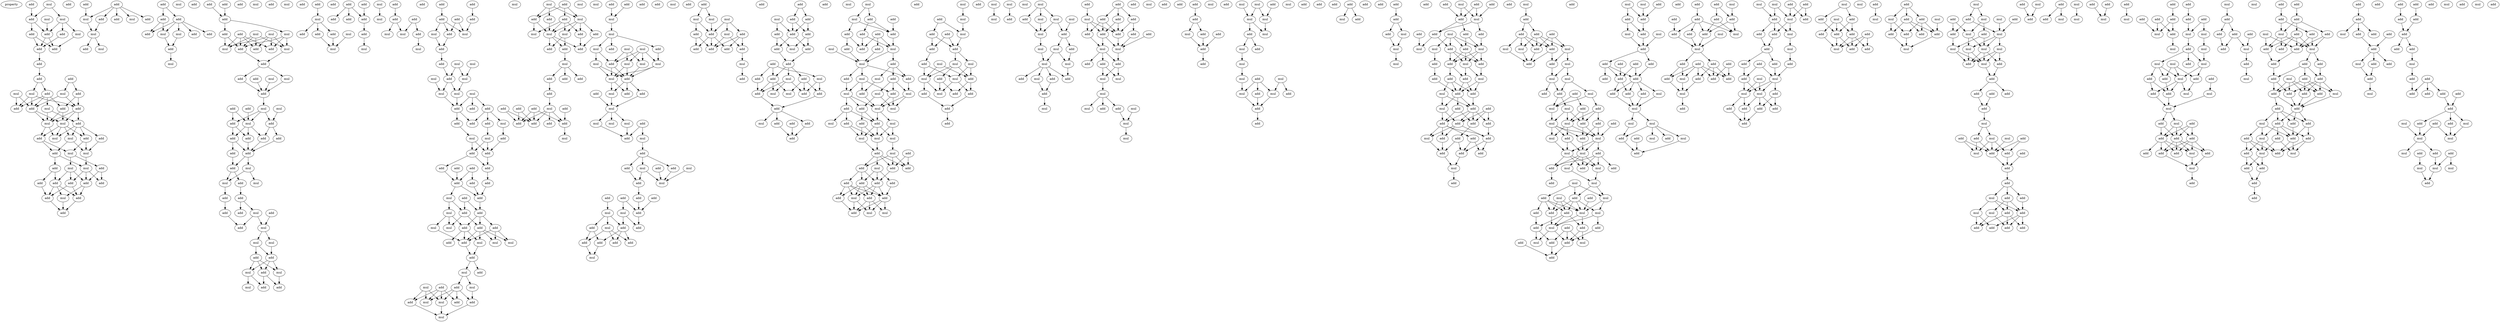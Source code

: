 digraph {
    node [fontcolor=black]
    property [mul=2,lf=1.9]
    0 [ label = add ];
    1 [ label = add ];
    2 [ label = mul ];
    3 [ label = mul ];
    4 [ label = mul ];
    5 [ label = add ];
    6 [ label = add ];
    7 [ label = add ];
    8 [ label = add ];
    9 [ label = mul ];
    10 [ label = add ];
    11 [ label = add ];
    12 [ label = add ];
    13 [ label = add ];
    14 [ label = add ];
    15 [ label = add ];
    16 [ label = mul ];
    17 [ label = mul ];
    18 [ label = add ];
    19 [ label = mul ];
    20 [ label = add ];
    21 [ label = mul ];
    22 [ label = add ];
    23 [ label = add ];
    24 [ label = add ];
    25 [ label = add ];
    26 [ label = mul ];
    27 [ label = mul ];
    28 [ label = mul ];
    29 [ label = add ];
    30 [ label = add ];
    31 [ label = add ];
    32 [ label = mul ];
    33 [ label = add ];
    34 [ label = mul ];
    35 [ label = mul ];
    36 [ label = mul ];
    37 [ label = add ];
    38 [ label = mul ];
    39 [ label = add ];
    40 [ label = add ];
    41 [ label = add ];
    42 [ label = add ];
    43 [ label = add ];
    44 [ label = add ];
    45 [ label = add ];
    46 [ label = add ];
    47 [ label = mul ];
    48 [ label = add ];
    49 [ label = add ];
    50 [ label = add ];
    51 [ label = add ];
    52 [ label = add ];
    53 [ label = mul ];
    54 [ label = add ];
    55 [ label = mul ];
    56 [ label = mul ];
    57 [ label = add ];
    58 [ label = add ];
    59 [ label = mul ];
    60 [ label = add ];
    61 [ label = add ];
    62 [ label = add ];
    63 [ label = mul ];
    64 [ label = add ];
    65 [ label = mul ];
    66 [ label = add ];
    67 [ label = add ];
    68 [ label = mul ];
    69 [ label = add ];
    70 [ label = mul ];
    71 [ label = add ];
    72 [ label = add ];
    73 [ label = add ];
    74 [ label = add ];
    75 [ label = mul ];
    76 [ label = mul ];
    77 [ label = add ];
    78 [ label = mul ];
    79 [ label = add ];
    80 [ label = mul ];
    81 [ label = add ];
    82 [ label = mul ];
    83 [ label = add ];
    84 [ label = add ];
    85 [ label = add ];
    86 [ label = add ];
    87 [ label = add ];
    88 [ label = mul ];
    89 [ label = mul ];
    90 [ label = mul ];
    91 [ label = add ];
    92 [ label = mul ];
    93 [ label = add ];
    94 [ label = add ];
    95 [ label = mul ];
    96 [ label = mul ];
    97 [ label = add ];
    98 [ label = add ];
    99 [ label = add ];
    100 [ label = add ];
    101 [ label = add ];
    102 [ label = add ];
    103 [ label = add ];
    104 [ label = add ];
    105 [ label = add ];
    106 [ label = mul ];
    107 [ label = add ];
    108 [ label = add ];
    109 [ label = mul ];
    110 [ label = mul ];
    111 [ label = add ];
    112 [ label = add ];
    113 [ label = add ];
    114 [ label = mul ];
    115 [ label = add ];
    116 [ label = add ];
    117 [ label = add ];
    118 [ label = mul ];
    119 [ label = mul ];
    120 [ label = mul ];
    121 [ label = mul ];
    122 [ label = add ];
    123 [ label = add ];
    124 [ label = mul ];
    125 [ label = add ];
    126 [ label = mul ];
    127 [ label = add ];
    128 [ label = add ];
    129 [ label = add ];
    130 [ label = mul ];
    131 [ label = add ];
    132 [ label = mul ];
    133 [ label = mul ];
    134 [ label = add ];
    135 [ label = add ];
    136 [ label = add ];
    137 [ label = add ];
    138 [ label = mul ];
    139 [ label = add ];
    140 [ label = mul ];
    141 [ label = add ];
    142 [ label = add ];
    143 [ label = add ];
    144 [ label = add ];
    145 [ label = mul ];
    146 [ label = add ];
    147 [ label = mul ];
    148 [ label = add ];
    149 [ label = add ];
    150 [ label = add ];
    151 [ label = mul ];
    152 [ label = mul ];
    153 [ label = add ];
    154 [ label = mul ];
    155 [ label = add ];
    156 [ label = add ];
    157 [ label = add ];
    158 [ label = add ];
    159 [ label = add ];
    160 [ label = add ];
    161 [ label = mul ];
    162 [ label = mul ];
    163 [ label = add ];
    164 [ label = add ];
    165 [ label = mul ];
    166 [ label = add ];
    167 [ label = mul ];
    168 [ label = mul ];
    169 [ label = add ];
    170 [ label = mul ];
    171 [ label = mul ];
    172 [ label = mul ];
    173 [ label = mul ];
    174 [ label = add ];
    175 [ label = add ];
    176 [ label = add ];
    177 [ label = add ];
    178 [ label = add ];
    179 [ label = mul ];
    180 [ label = add ];
    181 [ label = mul ];
    182 [ label = mul ];
    183 [ label = add ];
    184 [ label = add ];
    185 [ label = add ];
    186 [ label = add ];
    187 [ label = add ];
    188 [ label = add ];
    189 [ label = add ];
    190 [ label = add ];
    191 [ label = add ];
    192 [ label = add ];
    193 [ label = add ];
    194 [ label = add ];
    195 [ label = mul ];
    196 [ label = mul ];
    197 [ label = mul ];
    198 [ label = add ];
    199 [ label = add ];
    200 [ label = add ];
    201 [ label = add ];
    202 [ label = mul ];
    203 [ label = mul ];
    204 [ label = add ];
    205 [ label = mul ];
    206 [ label = mul ];
    207 [ label = mul ];
    208 [ label = add ];
    209 [ label = add ];
    210 [ label = add ];
    211 [ label = mul ];
    212 [ label = add ];
    213 [ label = add ];
    214 [ label = add ];
    215 [ label = mul ];
    216 [ label = mul ];
    217 [ label = add ];
    218 [ label = add ];
    219 [ label = mul ];
    220 [ label = mul ];
    221 [ label = add ];
    222 [ label = mul ];
    223 [ label = mul ];
    224 [ label = add ];
    225 [ label = add ];
    226 [ label = add ];
    227 [ label = add ];
    228 [ label = mul ];
    229 [ label = mul ];
    230 [ label = add ];
    231 [ label = add ];
    232 [ label = mul ];
    233 [ label = mul ];
    234 [ label = add ];
    235 [ label = add ];
    236 [ label = add ];
    237 [ label = mul ];
    238 [ label = add ];
    239 [ label = add ];
    240 [ label = mul ];
    241 [ label = add ];
    242 [ label = add ];
    243 [ label = add ];
    244 [ label = add ];
    245 [ label = mul ];
    246 [ label = add ];
    247 [ label = add ];
    248 [ label = add ];
    249 [ label = add ];
    250 [ label = add ];
    251 [ label = add ];
    252 [ label = mul ];
    253 [ label = mul ];
    254 [ label = add ];
    255 [ label = add ];
    256 [ label = add ];
    257 [ label = add ];
    258 [ label = mul ];
    259 [ label = mul ];
    260 [ label = mul ];
    261 [ label = add ];
    262 [ label = mul ];
    263 [ label = mul ];
    264 [ label = add ];
    265 [ label = mul ];
    266 [ label = mul ];
    267 [ label = mul ];
    268 [ label = mul ];
    269 [ label = add ];
    270 [ label = mul ];
    271 [ label = mul ];
    272 [ label = add ];
    273 [ label = add ];
    274 [ label = add ];
    275 [ label = add ];
    276 [ label = mul ];
    277 [ label = mul ];
    278 [ label = add ];
    279 [ label = mul ];
    280 [ label = mul ];
    281 [ label = mul ];
    282 [ label = mul ];
    283 [ label = add ];
    284 [ label = add ];
    285 [ label = add ];
    286 [ label = add ];
    287 [ label = mul ];
    288 [ label = add ];
    289 [ label = mul ];
    290 [ label = mul ];
    291 [ label = add ];
    292 [ label = add ];
    293 [ label = add ];
    294 [ label = add ];
    295 [ label = add ];
    296 [ label = mul ];
    297 [ label = mul ];
    298 [ label = add ];
    299 [ label = add ];
    300 [ label = mul ];
    301 [ label = add ];
    302 [ label = add ];
    303 [ label = add ];
    304 [ label = add ];
    305 [ label = add ];
    306 [ label = add ];
    307 [ label = mul ];
    308 [ label = add ];
    309 [ label = add ];
    310 [ label = mul ];
    311 [ label = mul ];
    312 [ label = mul ];
    313 [ label = add ];
    314 [ label = add ];
    315 [ label = mul ];
    316 [ label = add ];
    317 [ label = add ];
    318 [ label = add ];
    319 [ label = add ];
    320 [ label = add ];
    321 [ label = add ];
    322 [ label = mul ];
    323 [ label = add ];
    324 [ label = add ];
    325 [ label = add ];
    326 [ label = add ];
    327 [ label = mul ];
    328 [ label = add ];
    329 [ label = add ];
    330 [ label = add ];
    331 [ label = add ];
    332 [ label = add ];
    333 [ label = add ];
    334 [ label = mul ];
    335 [ label = add ];
    336 [ label = add ];
    337 [ label = add ];
    338 [ label = mul ];
    339 [ label = mul ];
    340 [ label = add ];
    341 [ label = add ];
    342 [ label = add ];
    343 [ label = mul ];
    344 [ label = add ];
    345 [ label = add ];
    346 [ label = mul ];
    347 [ label = add ];
    348 [ label = add ];
    349 [ label = add ];
    350 [ label = add ];
    351 [ label = mul ];
    352 [ label = mul ];
    353 [ label = add ];
    354 [ label = mul ];
    355 [ label = add ];
    356 [ label = add ];
    357 [ label = mul ];
    358 [ label = add ];
    359 [ label = add ];
    360 [ label = add ];
    361 [ label = add ];
    362 [ label = add ];
    363 [ label = mul ];
    364 [ label = add ];
    365 [ label = add ];
    366 [ label = mul ];
    367 [ label = mul ];
    368 [ label = add ];
    369 [ label = mul ];
    370 [ label = add ];
    371 [ label = add ];
    372 [ label = add ];
    373 [ label = mul ];
    374 [ label = add ];
    375 [ label = mul ];
    376 [ label = mul ];
    377 [ label = add ];
    378 [ label = mul ];
    379 [ label = add ];
    380 [ label = add ];
    381 [ label = mul ];
    382 [ label = mul ];
    383 [ label = mul ];
    384 [ label = add ];
    385 [ label = add ];
    386 [ label = mul ];
    387 [ label = add ];
    388 [ label = mul ];
    389 [ label = mul ];
    390 [ label = mul ];
    391 [ label = add ];
    392 [ label = add ];
    393 [ label = mul ];
    394 [ label = add ];
    395 [ label = add ];
    396 [ label = mul ];
    397 [ label = add ];
    398 [ label = add ];
    399 [ label = add ];
    400 [ label = add ];
    401 [ label = add ];
    402 [ label = add ];
    403 [ label = add ];
    404 [ label = mul ];
    405 [ label = add ];
    406 [ label = add ];
    407 [ label = mul ];
    408 [ label = add ];
    409 [ label = mul ];
    410 [ label = mul ];
    411 [ label = mul ];
    412 [ label = add ];
    413 [ label = add ];
    414 [ label = add ];
    415 [ label = mul ];
    416 [ label = add ];
    417 [ label = add ];
    418 [ label = mul ];
    419 [ label = mul ];
    420 [ label = mul ];
    421 [ label = add ];
    422 [ label = add ];
    423 [ label = mul ];
    424 [ label = add ];
    425 [ label = add ];
    426 [ label = mul ];
    427 [ label = add ];
    428 [ label = add ];
    429 [ label = add ];
    430 [ label = mul ];
    431 [ label = add ];
    432 [ label = add ];
    433 [ label = mul ];
    434 [ label = mul ];
    435 [ label = mul ];
    436 [ label = mul ];
    437 [ label = add ];
    438 [ label = mul ];
    439 [ label = add ];
    440 [ label = mul ];
    441 [ label = mul ];
    442 [ label = mul ];
    443 [ label = add ];
    444 [ label = mul ];
    445 [ label = mul ];
    446 [ label = mul ];
    447 [ label = add ];
    448 [ label = mul ];
    449 [ label = mul ];
    450 [ label = add ];
    451 [ label = add ];
    452 [ label = mul ];
    453 [ label = add ];
    454 [ label = add ];
    455 [ label = mul ];
    456 [ label = add ];
    457 [ label = add ];
    458 [ label = add ];
    459 [ label = add ];
    460 [ label = mul ];
    461 [ label = add ];
    462 [ label = add ];
    463 [ label = add ];
    464 [ label = add ];
    465 [ label = add ];
    466 [ label = add ];
    467 [ label = mul ];
    468 [ label = mul ];
    469 [ label = add ];
    470 [ label = add ];
    471 [ label = add ];
    472 [ label = mul ];
    473 [ label = mul ];
    474 [ label = mul ];
    475 [ label = mul ];
    476 [ label = add ];
    477 [ label = add ];
    478 [ label = mul ];
    479 [ label = add ];
    480 [ label = mul ];
    481 [ label = mul ];
    482 [ label = add ];
    483 [ label = add ];
    484 [ label = mul ];
    485 [ label = add ];
    486 [ label = add ];
    487 [ label = mul ];
    488 [ label = add ];
    489 [ label = add ];
    490 [ label = mul ];
    491 [ label = add ];
    492 [ label = add ];
    493 [ label = mul ];
    494 [ label = add ];
    495 [ label = add ];
    496 [ label = mul ];
    497 [ label = mul ];
    498 [ label = mul ];
    499 [ label = mul ];
    500 [ label = add ];
    501 [ label = mul ];
    502 [ label = add ];
    503 [ label = mul ];
    504 [ label = mul ];
    505 [ label = add ];
    506 [ label = mul ];
    507 [ label = mul ];
    508 [ label = mul ];
    509 [ label = add ];
    510 [ label = add ];
    511 [ label = mul ];
    512 [ label = add ];
    513 [ label = add ];
    514 [ label = add ];
    515 [ label = add ];
    516 [ label = add ];
    517 [ label = add ];
    518 [ label = mul ];
    519 [ label = add ];
    520 [ label = add ];
    521 [ label = add ];
    522 [ label = add ];
    523 [ label = add ];
    524 [ label = add ];
    525 [ label = add ];
    526 [ label = mul ];
    527 [ label = mul ];
    528 [ label = add ];
    529 [ label = add ];
    530 [ label = add ];
    531 [ label = mul ];
    532 [ label = mul ];
    533 [ label = mul ];
    534 [ label = add ];
    535 [ label = add ];
    536 [ label = add ];
    537 [ label = add ];
    538 [ label = mul ];
    539 [ label = add ];
    540 [ label = add ];
    541 [ label = mul ];
    542 [ label = mul ];
    543 [ label = mul ];
    544 [ label = add ];
    545 [ label = add ];
    546 [ label = add ];
    547 [ label = mul ];
    548 [ label = add ];
    549 [ label = mul ];
    550 [ label = add ];
    551 [ label = add ];
    552 [ label = add ];
    553 [ label = mul ];
    554 [ label = add ];
    555 [ label = add ];
    556 [ label = mul ];
    557 [ label = add ];
    558 [ label = add ];
    559 [ label = add ];
    560 [ label = add ];
    561 [ label = add ];
    562 [ label = add ];
    563 [ label = add ];
    564 [ label = add ];
    565 [ label = mul ];
    566 [ label = add ];
    567 [ label = add ];
    568 [ label = add ];
    569 [ label = add ];
    570 [ label = add ];
    571 [ label = add ];
    572 [ label = mul ];
    573 [ label = add ];
    574 [ label = add ];
    575 [ label = mul ];
    576 [ label = add ];
    577 [ label = add ];
    578 [ label = add ];
    579 [ label = add ];
    580 [ label = mul ];
    581 [ label = add ];
    582 [ label = add ];
    583 [ label = mul ];
    584 [ label = mul ];
    585 [ label = mul ];
    586 [ label = add ];
    587 [ label = add ];
    588 [ label = mul ];
    589 [ label = mul ];
    590 [ label = add ];
    591 [ label = add ];
    592 [ label = add ];
    593 [ label = add ];
    594 [ label = mul ];
    595 [ label = mul ];
    596 [ label = add ];
    597 [ label = add ];
    598 [ label = mul ];
    599 [ label = add ];
    600 [ label = add ];
    601 [ label = mul ];
    602 [ label = mul ];
    603 [ label = add ];
    604 [ label = add ];
    605 [ label = mul ];
    606 [ label = add ];
    607 [ label = mul ];
    608 [ label = add ];
    609 [ label = mul ];
    610 [ label = mul ];
    611 [ label = mul ];
    612 [ label = add ];
    613 [ label = mul ];
    614 [ label = add ];
    615 [ label = add ];
    616 [ label = mul ];
    617 [ label = add ];
    618 [ label = mul ];
    619 [ label = add ];
    620 [ label = add ];
    621 [ label = mul ];
    622 [ label = add ];
    623 [ label = mul ];
    624 [ label = add ];
    625 [ label = mul ];
    626 [ label = add ];
    627 [ label = add ];
    628 [ label = mul ];
    629 [ label = add ];
    630 [ label = add ];
    631 [ label = add ];
    632 [ label = mul ];
    633 [ label = add ];
    634 [ label = mul ];
    635 [ label = mul ];
    636 [ label = add ];
    637 [ label = add ];
    638 [ label = add ];
    639 [ label = add ];
    640 [ label = add ];
    641 [ label = mul ];
    642 [ label = mul ];
    643 [ label = add ];
    644 [ label = add ];
    645 [ label = add ];
    646 [ label = mul ];
    647 [ label = mul ];
    648 [ label = add ];
    649 [ label = add ];
    650 [ label = add ];
    651 [ label = add ];
    652 [ label = add ];
    653 [ label = add ];
    654 [ label = add ];
    655 [ label = add ];
    656 [ label = add ];
    657 [ label = add ];
    658 [ label = add ];
    659 [ label = add ];
    660 [ label = mul ];
    661 [ label = mul ];
    662 [ label = mul ];
    663 [ label = mul ];
    664 [ label = add ];
    665 [ label = mul ];
    666 [ label = add ];
    667 [ label = mul ];
    668 [ label = add ];
    669 [ label = add ];
    670 [ label = mul ];
    671 [ label = add ];
    672 [ label = add ];
    673 [ label = add ];
    674 [ label = add ];
    675 [ label = add ];
    676 [ label = add ];
    677 [ label = add ];
    678 [ label = mul ];
    679 [ label = mul ];
    680 [ label = add ];
    681 [ label = add ];
    682 [ label = mul ];
    683 [ label = add ];
    684 [ label = add ];
    685 [ label = add ];
    686 [ label = add ];
    687 [ label = mul ];
    688 [ label = add ];
    689 [ label = add ];
    690 [ label = add ];
    691 [ label = add ];
    692 [ label = mul ];
    693 [ label = mul ];
    694 [ label = add ];
    695 [ label = add ];
    696 [ label = mul ];
    697 [ label = add ];
    698 [ label = add ];
    699 [ label = mul ];
    700 [ label = add ];
    701 [ label = add ];
    702 [ label = add ];
    703 [ label = mul ];
    704 [ label = add ];
    705 [ label = mul ];
    706 [ label = add ];
    707 [ label = add ];
    708 [ label = add ];
    709 [ label = add ];
    710 [ label = add ];
    711 [ label = mul ];
    712 [ label = mul ];
    713 [ label = mul ];
    714 [ label = mul ];
    715 [ label = add ];
    716 [ label = add ];
    717 [ label = add ];
    718 [ label = add ];
    719 [ label = add ];
    720 [ label = mul ];
    721 [ label = add ];
    722 [ label = add ];
    723 [ label = add ];
    724 [ label = mul ];
    725 [ label = add ];
    726 [ label = add ];
    727 [ label = add ];
    728 [ label = add ];
    729 [ label = add ];
    730 [ label = add ];
    731 [ label = mul ];
    732 [ label = mul ];
    733 [ label = add ];
    734 [ label = add ];
    735 [ label = mul ];
    736 [ label = mul ];
    737 [ label = add ];
    738 [ label = mul ];
    739 [ label = add ];
    740 [ label = add ];
    741 [ label = add ];
    742 [ label = add ];
    743 [ label = add ];
    744 [ label = mul ];
    745 [ label = mul ];
    746 [ label = add ];
    747 [ label = mul ];
    748 [ label = add ];
    749 [ label = add ];
    750 [ label = mul ];
    751 [ label = mul ];
    752 [ label = add ];
    753 [ label = add ];
    754 [ label = mul ];
    755 [ label = mul ];
    756 [ label = mul ];
    757 [ label = mul ];
    758 [ label = mul ];
    759 [ label = mul ];
    760 [ label = add ];
    761 [ label = add ];
    762 [ label = add ];
    763 [ label = add ];
    764 [ label = add ];
    765 [ label = add ];
    766 [ label = add ];
    767 [ label = mul ];
    768 [ label = add ];
    769 [ label = add ];
    770 [ label = mul ];
    771 [ label = add ];
    772 [ label = mul ];
    773 [ label = add ];
    774 [ label = add ];
    775 [ label = mul ];
    776 [ label = mul ];
    777 [ label = add ];
    778 [ label = add ];
    779 [ label = add ];
    780 [ label = add ];
    781 [ label = add ];
    782 [ label = mul ];
    783 [ label = add ];
    784 [ label = add ];
    785 [ label = mul ];
    786 [ label = add ];
    787 [ label = mul ];
    788 [ label = add ];
    789 [ label = add ];
    790 [ label = add ];
    791 [ label = add ];
    792 [ label = add ];
    793 [ label = add ];
    794 [ label = mul ];
    795 [ label = add ];
    796 [ label = add ];
    797 [ label = mul ];
    798 [ label = add ];
    799 [ label = mul ];
    800 [ label = mul ];
    801 [ label = add ];
    802 [ label = mul ];
    803 [ label = add ];
    804 [ label = add ];
    805 [ label = add ];
    806 [ label = add ];
    807 [ label = mul ];
    808 [ label = add ];
    809 [ label = mul ];
    810 [ label = add ];
    811 [ label = add ];
    812 [ label = add ];
    813 [ label = mul ];
    814 [ label = mul ];
    815 [ label = add ];
    816 [ label = mul ];
    817 [ label = mul ];
    818 [ label = mul ];
    819 [ label = mul ];
    820 [ label = add ];
    821 [ label = add ];
    822 [ label = add ];
    823 [ label = add ];
    824 [ label = add ];
    825 [ label = mul ];
    826 [ label = mul ];
    827 [ label = mul ];
    828 [ label = add ];
    829 [ label = add ];
    830 [ label = mul ];
    831 [ label = mul ];
    832 [ label = add ];
    833 [ label = add ];
    834 [ label = add ];
    835 [ label = add ];
    836 [ label = add ];
    837 [ label = add ];
    838 [ label = add ];
    839 [ label = mul ];
    840 [ label = add ];
    841 [ label = add ];
    842 [ label = mul ];
    843 [ label = add ];
    844 [ label = mul ];
    845 [ label = add ];
    846 [ label = add ];
    847 [ label = add ];
    848 [ label = add ];
    849 [ label = mul ];
    850 [ label = add ];
    851 [ label = add ];
    852 [ label = mul ];
    853 [ label = mul ];
    854 [ label = add ];
    855 [ label = add ];
    856 [ label = add ];
    857 [ label = add ];
    858 [ label = add ];
    859 [ label = add ];
    860 [ label = mul ];
    861 [ label = add ];
    862 [ label = mul ];
    863 [ label = add ];
    864 [ label = mul ];
    865 [ label = add ];
    866 [ label = add ];
    867 [ label = add ];
    868 [ label = add ];
    869 [ label = add ];
    870 [ label = mul ];
    871 [ label = add ];
    872 [ label = add ];
    873 [ label = add ];
    874 [ label = add ];
    875 [ label = mul ];
    876 [ label = add ];
    877 [ label = add ];
    878 [ label = add ];
    879 [ label = add ];
    880 [ label = add ];
    881 [ label = mul ];
    882 [ label = add ];
    883 [ label = add ];
    884 [ label = add ];
    885 [ label = add ];
    886 [ label = mul ];
    887 [ label = add ];
    888 [ label = add ];
    889 [ label = add ];
    890 [ label = add ];
    891 [ label = add ];
    892 [ label = mul ];
    893 [ label = mul ];
    894 [ label = add ];
    895 [ label = add ];
    896 [ label = add ];
    897 [ label = add ];
    898 [ label = add ];
    899 [ label = add ];
    900 [ label = add ];
    901 [ label = mul ];
    902 [ label = add ];
    903 [ label = add ];
    904 [ label = add ];
    905 [ label = add ];
    906 [ label = mul ];
    907 [ label = add ];
    908 [ label = add ];
    909 [ label = add ];
    910 [ label = add ];
    911 [ label = mul ];
    912 [ label = add ];
    913 [ label = add ];
    914 [ label = add ];
    915 [ label = add ];
    916 [ label = add ];
    917 [ label = mul ];
    918 [ label = add ];
    919 [ label = add ];
    920 [ label = add ];
    921 [ label = mul ];
    922 [ label = add ];
    923 [ label = add ];
    924 [ label = add ];
    925 [ label = add ];
    926 [ label = add ];
    927 [ label = mul ];
    928 [ label = add ];
    929 [ label = add ];
    930 [ label = add ];
    931 [ label = add ];
    932 [ label = mul ];
    933 [ label = mul ];
    934 [ label = add ];
    935 [ label = mul ];
    936 [ label = mul ];
    937 [ label = add ];
    938 [ label = add ];
    939 [ label = mul ];
    940 [ label = add ];
    941 [ label = mul ];
    942 [ label = mul ];
    943 [ label = mul ];
    944 [ label = add ];
    945 [ label = add ];
    0 -> 5 [ name = 0 ];
    2 -> 3 [ name = 1 ];
    2 -> 5 [ name = 2 ];
    3 -> 6 [ name = 3 ];
    3 -> 8 [ name = 4 ];
    3 -> 9 [ name = 5 ];
    4 -> 6 [ name = 6 ];
    5 -> 6 [ name = 7 ];
    5 -> 7 [ name = 8 ];
    6 -> 10 [ name = 9 ];
    6 -> 11 [ name = 10 ];
    7 -> 10 [ name = 11 ];
    7 -> 11 [ name = 12 ];
    8 -> 10 [ name = 13 ];
    9 -> 11 [ name = 14 ];
    10 -> 12 [ name = 15 ];
    12 -> 14 [ name = 16 ];
    13 -> 15 [ name = 17 ];
    13 -> 17 [ name = 18 ];
    14 -> 18 [ name = 19 ];
    14 -> 19 [ name = 20 ];
    15 -> 20 [ name = 21 ];
    15 -> 24 [ name = 22 ];
    16 -> 22 [ name = 23 ];
    16 -> 23 [ name = 24 ];
    17 -> 23 [ name = 25 ];
    17 -> 24 [ name = 26 ];
    18 -> 20 [ name = 27 ];
    18 -> 21 [ name = 28 ];
    18 -> 22 [ name = 29 ];
    18 -> 23 [ name = 30 ];
    19 -> 22 [ name = 31 ];
    19 -> 23 [ name = 32 ];
    19 -> 24 [ name = 33 ];
    20 -> 26 [ name = 34 ];
    20 -> 27 [ name = 35 ];
    21 -> 25 [ name = 36 ];
    21 -> 27 [ name = 37 ];
    23 -> 26 [ name = 38 ];
    23 -> 27 [ name = 39 ];
    24 -> 25 [ name = 40 ];
    24 -> 26 [ name = 41 ];
    24 -> 27 [ name = 42 ];
    25 -> 28 [ name = 43 ];
    25 -> 30 [ name = 44 ];
    25 -> 31 [ name = 45 ];
    25 -> 32 [ name = 46 ];
    26 -> 28 [ name = 47 ];
    26 -> 29 [ name = 48 ];
    26 -> 31 [ name = 49 ];
    26 -> 32 [ name = 50 ];
    27 -> 28 [ name = 51 ];
    27 -> 29 [ name = 52 ];
    29 -> 33 [ name = 53 ];
    29 -> 34 [ name = 54 ];
    30 -> 35 [ name = 55 ];
    31 -> 34 [ name = 56 ];
    31 -> 35 [ name = 57 ];
    32 -> 33 [ name = 58 ];
    32 -> 35 [ name = 59 ];
    33 -> 36 [ name = 60 ];
    33 -> 39 [ name = 61 ];
    34 -> 37 [ name = 62 ];
    34 -> 38 [ name = 63 ];
    35 -> 36 [ name = 64 ];
    36 -> 42 [ name = 65 ];
    36 -> 43 [ name = 66 ];
    36 -> 44 [ name = 67 ];
    37 -> 43 [ name = 68 ];
    37 -> 44 [ name = 69 ];
    38 -> 40 [ name = 70 ];
    38 -> 42 [ name = 71 ];
    38 -> 44 [ name = 72 ];
    39 -> 40 [ name = 73 ];
    39 -> 41 [ name = 74 ];
    40 -> 45 [ name = 75 ];
    40 -> 46 [ name = 76 ];
    40 -> 47 [ name = 77 ];
    41 -> 45 [ name = 78 ];
    42 -> 45 [ name = 79 ];
    42 -> 46 [ name = 80 ];
    44 -> 46 [ name = 81 ];
    44 -> 47 [ name = 82 ];
    45 -> 48 [ name = 83 ];
    46 -> 48 [ name = 84 ];
    47 -> 48 [ name = 85 ];
    49 -> 55 [ name = 86 ];
    50 -> 51 [ name = 87 ];
    50 -> 52 [ name = 88 ];
    50 -> 53 [ name = 89 ];
    50 -> 54 [ name = 90 ];
    50 -> 55 [ name = 91 ];
    51 -> 56 [ name = 92 ];
    55 -> 56 [ name = 93 ];
    56 -> 57 [ name = 94 ];
    56 -> 59 [ name = 95 ];
    58 -> 60 [ name = 96 ];
    58 -> 61 [ name = 97 ];
    60 -> 62 [ name = 98 ];
    60 -> 63 [ name = 99 ];
    60 -> 64 [ name = 100 ];
    60 -> 65 [ name = 101 ];
    60 -> 66 [ name = 102 ];
    61 -> 62 [ name = 103 ];
    61 -> 63 [ name = 104 ];
    63 -> 67 [ name = 105 ];
    65 -> 67 [ name = 106 ];
    67 -> 70 [ name = 107 ];
    71 -> 74 [ name = 108 ];
    73 -> 74 [ name = 109 ];
    74 -> 75 [ name = 110 ];
    74 -> 79 [ name = 111 ];
    75 -> 80 [ name = 112 ];
    75 -> 81 [ name = 113 ];
    75 -> 84 [ name = 114 ];
    76 -> 80 [ name = 115 ];
    76 -> 82 [ name = 116 ];
    76 -> 83 [ name = 117 ];
    76 -> 84 [ name = 118 ];
    77 -> 81 [ name = 119 ];
    77 -> 82 [ name = 120 ];
    77 -> 83 [ name = 121 ];
    77 -> 84 [ name = 122 ];
    78 -> 80 [ name = 123 ];
    78 -> 81 [ name = 124 ];
    78 -> 82 [ name = 125 ];
    78 -> 83 [ name = 126 ];
    79 -> 82 [ name = 127 ];
    79 -> 84 [ name = 128 ];
    80 -> 85 [ name = 129 ];
    84 -> 85 [ name = 130 ];
    85 -> 86 [ name = 131 ];
    85 -> 90 [ name = 132 ];
    86 -> 91 [ name = 133 ];
    87 -> 91 [ name = 134 ];
    89 -> 91 [ name = 135 ];
    90 -> 91 [ name = 136 ];
    91 -> 95 [ name = 137 ];
    92 -> 97 [ name = 138 ];
    93 -> 96 [ name = 139 ];
    94 -> 96 [ name = 140 ];
    94 -> 98 [ name = 141 ];
    95 -> 96 [ name = 142 ];
    95 -> 97 [ name = 143 ];
    95 -> 98 [ name = 144 ];
    96 -> 99 [ name = 145 ];
    96 -> 101 [ name = 146 ];
    96 -> 102 [ name = 147 ];
    97 -> 100 [ name = 148 ];
    97 -> 101 [ name = 149 ];
    98 -> 99 [ name = 150 ];
    98 -> 102 [ name = 151 ];
    99 -> 103 [ name = 152 ];
    99 -> 104 [ name = 153 ];
    100 -> 104 [ name = 154 ];
    101 -> 104 [ name = 155 ];
    102 -> 104 [ name = 156 ];
    103 -> 105 [ name = 157 ];
    104 -> 105 [ name = 158 ];
    104 -> 106 [ name = 159 ];
    105 -> 107 [ name = 160 ];
    105 -> 109 [ name = 161 ];
    106 -> 109 [ name = 162 ];
    106 -> 110 [ name = 163 ];
    107 -> 111 [ name = 164 ];
    109 -> 112 [ name = 165 ];
    111 -> 114 [ name = 166 ];
    111 -> 116 [ name = 167 ];
    112 -> 113 [ name = 168 ];
    113 -> 117 [ name = 169 ];
    114 -> 117 [ name = 170 ];
    114 -> 119 [ name = 171 ];
    115 -> 119 [ name = 172 ];
    119 -> 120 [ name = 173 ];
    119 -> 121 [ name = 174 ];
    120 -> 122 [ name = 175 ];
    120 -> 123 [ name = 176 ];
    121 -> 123 [ name = 177 ];
    122 -> 124 [ name = 178 ];
    122 -> 125 [ name = 179 ];
    122 -> 126 [ name = 180 ];
    123 -> 124 [ name = 181 ];
    123 -> 125 [ name = 182 ];
    123 -> 126 [ name = 183 ];
    124 -> 128 [ name = 184 ];
    124 -> 130 [ name = 185 ];
    125 -> 128 [ name = 186 ];
    125 -> 129 [ name = 187 ];
    126 -> 129 [ name = 188 ];
    131 -> 132 [ name = 189 ];
    132 -> 134 [ name = 190 ];
    132 -> 135 [ name = 191 ];
    132 -> 137 [ name = 192 ];
    133 -> 138 [ name = 193 ];
    135 -> 138 [ name = 194 ];
    137 -> 138 [ name = 195 ];
    139 -> 142 [ name = 196 ];
    139 -> 143 [ name = 197 ];
    139 -> 144 [ name = 198 ];
    140 -> 145 [ name = 199 ];
    141 -> 144 [ name = 200 ];
    144 -> 146 [ name = 201 ];
    146 -> 147 [ name = 202 ];
    148 -> 149 [ name = 203 ];
    149 -> 151 [ name = 204 ];
    149 -> 152 [ name = 205 ];
    150 -> 152 [ name = 206 ];
    150 -> 153 [ name = 207 ];
    153 -> 154 [ name = 208 ];
    156 -> 160 [ name = 209 ];
    157 -> 158 [ name = 210 ];
    158 -> 161 [ name = 211 ];
    158 -> 162 [ name = 212 ];
    158 -> 163 [ name = 213 ];
    159 -> 162 [ name = 214 ];
    159 -> 163 [ name = 215 ];
    160 -> 162 [ name = 216 ];
    161 -> 164 [ name = 217 ];
    163 -> 164 [ name = 218 ];
    164 -> 166 [ name = 219 ];
    165 -> 168 [ name = 220 ];
    165 -> 169 [ name = 221 ];
    166 -> 169 [ name = 222 ];
    167 -> 168 [ name = 223 ];
    168 -> 173 [ name = 224 ];
    169 -> 172 [ name = 225 ];
    169 -> 173 [ name = 226 ];
    170 -> 172 [ name = 227 ];
    171 -> 174 [ name = 228 ];
    171 -> 175 [ name = 229 ];
    171 -> 176 [ name = 230 ];
    172 -> 174 [ name = 231 ];
    173 -> 174 [ name = 232 ];
    174 -> 177 [ name = 233 ];
    174 -> 180 [ name = 234 ];
    175 -> 177 [ name = 235 ];
    175 -> 178 [ name = 236 ];
    175 -> 179 [ name = 237 ];
    178 -> 182 [ name = 238 ];
    179 -> 183 [ name = 239 ];
    180 -> 181 [ name = 240 ];
    181 -> 184 [ name = 241 ];
    181 -> 185 [ name = 242 ];
    182 -> 184 [ name = 243 ];
    182 -> 185 [ name = 244 ];
    183 -> 185 [ name = 245 ];
    184 -> 186 [ name = 246 ];
    184 -> 187 [ name = 247 ];
    185 -> 187 [ name = 248 ];
    186 -> 191 [ name = 249 ];
    187 -> 190 [ name = 250 ];
    188 -> 191 [ name = 251 ];
    189 -> 191 [ name = 252 ];
    189 -> 192 [ name = 253 ];
    190 -> 194 [ name = 254 ];
    191 -> 194 [ name = 255 ];
    191 -> 196 [ name = 256 ];
    192 -> 194 [ name = 257 ];
    193 -> 198 [ name = 258 ];
    193 -> 199 [ name = 259 ];
    194 -> 198 [ name = 260 ];
    196 -> 197 [ name = 261 ];
    196 -> 199 [ name = 262 ];
    197 -> 200 [ name = 263 ];
    197 -> 202 [ name = 264 ];
    197 -> 203 [ name = 265 ];
    198 -> 200 [ name = 266 ];
    198 -> 201 [ name = 267 ];
    198 -> 204 [ name = 268 ];
    199 -> 203 [ name = 269 ];
    199 -> 204 [ name = 270 ];
    200 -> 206 [ name = 271 ];
    200 -> 208 [ name = 272 ];
    200 -> 209 [ name = 273 ];
    201 -> 205 [ name = 274 ];
    201 -> 207 [ name = 275 ];
    201 -> 209 [ name = 276 ];
    202 -> 209 [ name = 277 ];
    204 -> 205 [ name = 278 ];
    204 -> 206 [ name = 279 ];
    204 -> 207 [ name = 280 ];
    204 -> 209 [ name = 281 ];
    206 -> 210 [ name = 282 ];
    209 -> 210 [ name = 283 ];
    210 -> 211 [ name = 284 ];
    210 -> 212 [ name = 285 ];
    211 -> 214 [ name = 286 ];
    211 -> 215 [ name = 287 ];
    213 -> 217 [ name = 288 ];
    213 -> 218 [ name = 289 ];
    213 -> 219 [ name = 290 ];
    213 -> 220 [ name = 291 ];
    214 -> 217 [ name = 292 ];
    214 -> 219 [ name = 293 ];
    214 -> 220 [ name = 294 ];
    214 -> 221 [ name = 295 ];
    215 -> 221 [ name = 296 ];
    216 -> 218 [ name = 297 ];
    216 -> 219 [ name = 298 ];
    216 -> 220 [ name = 299 ];
    218 -> 222 [ name = 300 ];
    220 -> 222 [ name = 301 ];
    221 -> 222 [ name = 302 ];
    223 -> 225 [ name = 303 ];
    223 -> 227 [ name = 304 ];
    223 -> 228 [ name = 305 ];
    224 -> 226 [ name = 306 ];
    224 -> 227 [ name = 307 ];
    224 -> 228 [ name = 308 ];
    225 -> 229 [ name = 309 ];
    226 -> 229 [ name = 310 ];
    226 -> 230 [ name = 311 ];
    226 -> 232 [ name = 312 ];
    226 -> 233 [ name = 313 ];
    227 -> 229 [ name = 314 ];
    227 -> 232 [ name = 315 ];
    228 -> 229 [ name = 316 ];
    228 -> 230 [ name = 317 ];
    228 -> 231 [ name = 318 ];
    228 -> 233 [ name = 319 ];
    229 -> 234 [ name = 320 ];
    229 -> 235 [ name = 321 ];
    229 -> 236 [ name = 322 ];
    230 -> 236 [ name = 323 ];
    231 -> 236 [ name = 324 ];
    233 -> 234 [ name = 325 ];
    233 -> 235 [ name = 326 ];
    235 -> 237 [ name = 327 ];
    237 -> 238 [ name = 328 ];
    237 -> 239 [ name = 329 ];
    237 -> 241 [ name = 330 ];
    238 -> 242 [ name = 331 ];
    242 -> 245 [ name = 332 ];
    243 -> 250 [ name = 333 ];
    244 -> 248 [ name = 334 ];
    244 -> 251 [ name = 335 ];
    245 -> 248 [ name = 336 ];
    245 -> 249 [ name = 337 ];
    245 -> 250 [ name = 338 ];
    245 -> 251 [ name = 339 ];
    246 -> 248 [ name = 340 ];
    246 -> 251 [ name = 341 ];
    247 -> 248 [ name = 342 ];
    247 -> 250 [ name = 343 ];
    247 -> 251 [ name = 344 ];
    250 -> 252 [ name = 345 ];
    254 -> 258 [ name = 346 ];
    255 -> 258 [ name = 347 ];
    258 -> 259 [ name = 348 ];
    259 -> 261 [ name = 349 ];
    259 -> 262 [ name = 350 ];
    259 -> 264 [ name = 351 ];
    261 -> 267 [ name = 352 ];
    262 -> 269 [ name = 353 ];
    262 -> 270 [ name = 354 ];
    263 -> 266 [ name = 355 ];
    263 -> 268 [ name = 356 ];
    263 -> 269 [ name = 357 ];
    265 -> 266 [ name = 358 ];
    265 -> 267 [ name = 359 ];
    265 -> 268 [ name = 360 ];
    265 -> 269 [ name = 361 ];
    266 -> 272 [ name = 362 ];
    267 -> 271 [ name = 363 ];
    267 -> 272 [ name = 364 ];
    268 -> 271 [ name = 365 ];
    268 -> 272 [ name = 366 ];
    269 -> 271 [ name = 367 ];
    269 -> 272 [ name = 368 ];
    270 -> 271 [ name = 369 ];
    270 -> 272 [ name = 370 ];
    271 -> 273 [ name = 371 ];
    271 -> 276 [ name = 372 ];
    272 -> 273 [ name = 373 ];
    272 -> 275 [ name = 374 ];
    272 -> 276 [ name = 375 ];
    274 -> 277 [ name = 376 ];
    275 -> 277 [ name = 377 ];
    276 -> 277 [ name = 378 ];
    277 -> 279 [ name = 379 ];
    277 -> 280 [ name = 380 ];
    277 -> 281 [ name = 381 ];
    278 -> 282 [ name = 382 ];
    278 -> 283 [ name = 383 ];
    280 -> 283 [ name = 384 ];
    281 -> 283 [ name = 385 ];
    282 -> 284 [ name = 386 ];
    284 -> 285 [ name = 387 ];
    284 -> 287 [ name = 388 ];
    284 -> 288 [ name = 389 ];
    285 -> 291 [ name = 390 ];
    286 -> 290 [ name = 391 ];
    287 -> 290 [ name = 392 ];
    287 -> 291 [ name = 393 ];
    288 -> 290 [ name = 394 ];
    289 -> 290 [ name = 395 ];
    291 -> 295 [ name = 396 ];
    292 -> 298 [ name = 397 ];
    293 -> 297 [ name = 398 ];
    293 -> 298 [ name = 399 ];
    294 -> 296 [ name = 400 ];
    295 -> 298 [ name = 401 ];
    296 -> 299 [ name = 402 ];
    296 -> 300 [ name = 403 ];
    296 -> 301 [ name = 404 ];
    297 -> 301 [ name = 405 ];
    297 -> 302 [ name = 406 ];
    298 -> 302 [ name = 407 ];
    299 -> 303 [ name = 408 ];
    299 -> 304 [ name = 409 ];
    300 -> 304 [ name = 410 ];
    300 -> 305 [ name = 411 ];
    300 -> 306 [ name = 412 ];
    301 -> 303 [ name = 413 ];
    301 -> 305 [ name = 414 ];
    301 -> 306 [ name = 415 ];
    303 -> 307 [ name = 416 ];
    304 -> 307 [ name = 417 ];
    309 -> 310 [ name = 418 ];
    309 -> 312 [ name = 419 ];
    310 -> 314 [ name = 420 ];
    311 -> 314 [ name = 421 ];
    311 -> 315 [ name = 422 ];
    311 -> 316 [ name = 423 ];
    312 -> 313 [ name = 424 ];
    312 -> 314 [ name = 425 ];
    313 -> 317 [ name = 426 ];
    313 -> 320 [ name = 427 ];
    314 -> 317 [ name = 428 ];
    314 -> 318 [ name = 429 ];
    314 -> 320 [ name = 430 ];
    315 -> 320 [ name = 431 ];
    315 -> 321 [ name = 432 ];
    316 -> 318 [ name = 433 ];
    316 -> 320 [ name = 434 ];
    316 -> 321 [ name = 435 ];
    321 -> 322 [ name = 436 ];
    322 -> 323 [ name = 437 ];
    324 -> 325 [ name = 438 ];
    324 -> 326 [ name = 439 ];
    325 -> 330 [ name = 440 ];
    325 -> 331 [ name = 441 ];
    326 -> 330 [ name = 442 ];
    326 -> 331 [ name = 443 ];
    327 -> 329 [ name = 444 ];
    327 -> 330 [ name = 445 ];
    329 -> 332 [ name = 446 ];
    329 -> 334 [ name = 447 ];
    330 -> 332 [ name = 448 ];
    330 -> 333 [ name = 449 ];
    331 -> 333 [ name = 450 ];
    331 -> 334 [ name = 451 ];
    332 -> 335 [ name = 452 ];
    333 -> 335 [ name = 453 ];
    335 -> 337 [ name = 454 ];
    335 -> 339 [ name = 455 ];
    335 -> 340 [ name = 456 ];
    336 -> 337 [ name = 457 ];
    336 -> 338 [ name = 458 ];
    336 -> 341 [ name = 459 ];
    337 -> 342 [ name = 460 ];
    337 -> 343 [ name = 461 ];
    337 -> 346 [ name = 462 ];
    338 -> 344 [ name = 463 ];
    338 -> 345 [ name = 464 ];
    339 -> 342 [ name = 465 ];
    339 -> 344 [ name = 466 ];
    339 -> 346 [ name = 467 ];
    340 -> 343 [ name = 468 ];
    340 -> 344 [ name = 469 ];
    340 -> 345 [ name = 470 ];
    341 -> 342 [ name = 471 ];
    342 -> 347 [ name = 472 ];
    345 -> 347 [ name = 473 ];
    347 -> 349 [ name = 474 ];
    347 -> 350 [ name = 475 ];
    347 -> 351 [ name = 476 ];
    348 -> 353 [ name = 477 ];
    349 -> 353 [ name = 478 ];
    350 -> 353 [ name = 479 ];
    354 -> 355 [ name = 480 ];
    354 -> 357 [ name = 481 ];
    355 -> 358 [ name = 482 ];
    355 -> 361 [ name = 483 ];
    356 -> 361 [ name = 484 ];
    357 -> 360 [ name = 485 ];
    357 -> 361 [ name = 486 ];
    358 -> 365 [ name = 487 ];
    358 -> 366 [ name = 488 ];
    359 -> 362 [ name = 489 ];
    359 -> 365 [ name = 490 ];
    359 -> 366 [ name = 491 ];
    360 -> 364 [ name = 492 ];
    360 -> 365 [ name = 493 ];
    361 -> 366 [ name = 494 ];
    362 -> 367 [ name = 495 ];
    363 -> 367 [ name = 496 ];
    364 -> 367 [ name = 497 ];
    366 -> 367 [ name = 498 ];
    366 -> 368 [ name = 499 ];
    367 -> 369 [ name = 500 ];
    367 -> 371 [ name = 501 ];
    367 -> 372 [ name = 502 ];
    368 -> 370 [ name = 503 ];
    368 -> 372 [ name = 504 ];
    368 -> 373 [ name = 505 ];
    369 -> 374 [ name = 506 ];
    369 -> 375 [ name = 507 ];
    369 -> 377 [ name = 508 ];
    370 -> 374 [ name = 509 ];
    370 -> 376 [ name = 510 ];
    370 -> 378 [ name = 511 ];
    371 -> 375 [ name = 512 ];
    372 -> 378 [ name = 513 ];
    373 -> 377 [ name = 514 ];
    374 -> 381 [ name = 515 ];
    374 -> 382 [ name = 516 ];
    375 -> 379 [ name = 517 ];
    375 -> 380 [ name = 518 ];
    375 -> 382 [ name = 519 ];
    376 -> 379 [ name = 520 ];
    376 -> 381 [ name = 521 ];
    377 -> 382 [ name = 522 ];
    378 -> 381 [ name = 523 ];
    378 -> 382 [ name = 524 ];
    379 -> 384 [ name = 525 ];
    379 -> 387 [ name = 526 ];
    380 -> 383 [ name = 527 ];
    380 -> 385 [ name = 528 ];
    380 -> 387 [ name = 529 ];
    382 -> 386 [ name = 530 ];
    382 -> 387 [ name = 531 ];
    384 -> 388 [ name = 532 ];
    384 -> 389 [ name = 533 ];
    385 -> 388 [ name = 534 ];
    385 -> 389 [ name = 535 ];
    386 -> 388 [ name = 536 ];
    386 -> 390 [ name = 537 ];
    387 -> 388 [ name = 538 ];
    387 -> 389 [ name = 539 ];
    387 -> 390 [ name = 540 ];
    388 -> 392 [ name = 541 ];
    389 -> 392 [ name = 542 ];
    390 -> 393 [ name = 543 ];
    391 -> 395 [ name = 544 ];
    391 -> 397 [ name = 545 ];
    392 -> 394 [ name = 546 ];
    392 -> 395 [ name = 547 ];
    392 -> 396 [ name = 548 ];
    392 -> 397 [ name = 549 ];
    393 -> 394 [ name = 550 ];
    393 -> 395 [ name = 551 ];
    393 -> 397 [ name = 552 ];
    394 -> 398 [ name = 553 ];
    394 -> 400 [ name = 554 ];
    394 -> 401 [ name = 555 ];
    395 -> 401 [ name = 556 ];
    396 -> 398 [ name = 557 ];
    396 -> 399 [ name = 558 ];
    396 -> 401 [ name = 559 ];
    398 -> 402 [ name = 560 ];
    398 -> 403 [ name = 561 ];
    398 -> 404 [ name = 562 ];
    398 -> 405 [ name = 563 ];
    399 -> 403 [ name = 564 ];
    400 -> 402 [ name = 565 ];
    400 -> 403 [ name = 566 ];
    400 -> 404 [ name = 567 ];
    400 -> 405 [ name = 568 ];
    401 -> 402 [ name = 569 ];
    401 -> 403 [ name = 570 ];
    401 -> 404 [ name = 571 ];
    402 -> 406 [ name = 572 ];
    402 -> 407 [ name = 573 ];
    402 -> 409 [ name = 574 ];
    403 -> 406 [ name = 575 ];
    403 -> 407 [ name = 576 ];
    403 -> 409 [ name = 577 ];
    404 -> 406 [ name = 578 ];
    404 -> 407 [ name = 579 ];
    405 -> 406 [ name = 580 ];
    410 -> 411 [ name = 581 ];
    411 -> 415 [ name = 582 ];
    412 -> 414 [ name = 583 ];
    412 -> 415 [ name = 584 ];
    413 -> 416 [ name = 585 ];
    413 -> 417 [ name = 586 ];
    414 -> 416 [ name = 587 ];
    414 -> 417 [ name = 588 ];
    415 -> 416 [ name = 589 ];
    416 -> 418 [ name = 590 ];
    416 -> 419 [ name = 591 ];
    417 -> 422 [ name = 592 ];
    418 -> 424 [ name = 593 ];
    418 -> 425 [ name = 594 ];
    418 -> 426 [ name = 595 ];
    419 -> 423 [ name = 596 ];
    419 -> 424 [ name = 597 ];
    420 -> 424 [ name = 598 ];
    420 -> 426 [ name = 599 ];
    422 -> 423 [ name = 600 ];
    422 -> 426 [ name = 601 ];
    423 -> 429 [ name = 602 ];
    423 -> 430 [ name = 603 ];
    424 -> 427 [ name = 604 ];
    424 -> 429 [ name = 605 ];
    425 -> 427 [ name = 606 ];
    425 -> 430 [ name = 607 ];
    426 -> 428 [ name = 608 ];
    426 -> 430 [ name = 609 ];
    428 -> 431 [ name = 610 ];
    429 -> 431 [ name = 611 ];
    431 -> 432 [ name = 612 ];
    433 -> 434 [ name = 613 ];
    435 -> 437 [ name = 614 ];
    438 -> 439 [ name = 615 ];
    438 -> 440 [ name = 616 ];
    438 -> 441 [ name = 617 ];
    439 -> 444 [ name = 618 ];
    440 -> 444 [ name = 619 ];
    441 -> 443 [ name = 620 ];
    441 -> 444 [ name = 621 ];
    442 -> 443 [ name = 622 ];
    443 -> 445 [ name = 623 ];
    443 -> 447 [ name = 624 ];
    444 -> 446 [ name = 625 ];
    445 -> 448 [ name = 626 ];
    445 -> 449 [ name = 627 ];
    446 -> 448 [ name = 628 ];
    447 -> 449 [ name = 629 ];
    448 -> 450 [ name = 630 ];
    448 -> 451 [ name = 631 ];
    448 -> 452 [ name = 632 ];
    448 -> 453 [ name = 633 ];
    449 -> 451 [ name = 634 ];
    452 -> 454 [ name = 635 ];
    453 -> 454 [ name = 636 ];
    454 -> 455 [ name = 637 ];
    456 -> 458 [ name = 638 ];
    456 -> 459 [ name = 639 ];
    456 -> 461 [ name = 640 ];
    457 -> 460 [ name = 641 ];
    458 -> 463 [ name = 642 ];
    458 -> 464 [ name = 643 ];
    458 -> 466 [ name = 644 ];
    459 -> 464 [ name = 645 ];
    459 -> 466 [ name = 646 ];
    460 -> 463 [ name = 647 ];
    460 -> 464 [ name = 648 ];
    460 -> 466 [ name = 649 ];
    461 -> 465 [ name = 650 ];
    461 -> 466 [ name = 651 ];
    462 -> 467 [ name = 652 ];
    463 -> 468 [ name = 653 ];
    464 -> 467 [ name = 654 ];
    464 -> 468 [ name = 655 ];
    465 -> 467 [ name = 656 ];
    466 -> 467 [ name = 657 ];
    467 -> 471 [ name = 658 ];
    468 -> 469 [ name = 659 ];
    468 -> 470 [ name = 660 ];
    468 -> 471 [ name = 661 ];
    470 -> 472 [ name = 662 ];
    470 -> 473 [ name = 663 ];
    471 -> 472 [ name = 664 ];
    471 -> 473 [ name = 665 ];
    472 -> 474 [ name = 666 ];
    474 -> 475 [ name = 667 ];
    474 -> 476 [ name = 668 ];
    474 -> 477 [ name = 669 ];
    477 -> 480 [ name = 670 ];
    478 -> 480 [ name = 671 ];
    480 -> 484 [ name = 672 ];
    485 -> 486 [ name = 673 ];
    486 -> 487 [ name = 674 ];
    486 -> 489 [ name = 675 ];
    487 -> 492 [ name = 676 ];
    488 -> 492 [ name = 677 ];
    489 -> 492 [ name = 678 ];
    492 -> 495 [ name = 679 ];
    493 -> 497 [ name = 680 ];
    493 -> 498 [ name = 681 ];
    494 -> 498 [ name = 682 ];
    496 -> 497 [ name = 683 ];
    497 -> 499 [ name = 684 ];
    497 -> 500 [ name = 685 ];
    498 -> 499 [ name = 686 ];
    500 -> 501 [ name = 687 ];
    500 -> 502 [ name = 688 ];
    501 -> 504 [ name = 689 ];
    504 -> 507 [ name = 690 ];
    505 -> 508 [ name = 691 ];
    505 -> 509 [ name = 692 ];
    505 -> 511 [ name = 693 ];
    506 -> 508 [ name = 694 ];
    506 -> 510 [ name = 695 ];
    507 -> 511 [ name = 696 ];
    508 -> 513 [ name = 697 ];
    509 -> 513 [ name = 698 ];
    511 -> 513 [ name = 699 ];
    513 -> 514 [ name = 700 ];
    517 -> 518 [ name = 701 ];
    517 -> 521 [ name = 702 ];
    522 -> 523 [ name = 703 ];
    523 -> 525 [ name = 704 ];
    523 -> 526 [ name = 705 ];
    525 -> 527 [ name = 706 ];
    526 -> 527 [ name = 707 ];
    527 -> 532 [ name = 708 ];
    528 -> 534 [ name = 709 ];
    529 -> 533 [ name = 710 ];
    530 -> 533 [ name = 711 ];
    530 -> 534 [ name = 712 ];
    531 -> 533 [ name = 713 ];
    531 -> 534 [ name = 714 ];
    533 -> 536 [ name = 715 ];
    533 -> 539 [ name = 716 ];
    534 -> 536 [ name = 717 ];
    534 -> 537 [ name = 718 ];
    535 -> 543 [ name = 719 ];
    536 -> 540 [ name = 720 ];
    536 -> 543 [ name = 721 ];
    537 -> 542 [ name = 722 ];
    537 -> 544 [ name = 723 ];
    538 -> 540 [ name = 724 ];
    538 -> 541 [ name = 725 ];
    538 -> 542 [ name = 726 ];
    538 -> 544 [ name = 727 ];
    539 -> 542 [ name = 728 ];
    540 -> 545 [ name = 729 ];
    540 -> 547 [ name = 730 ];
    540 -> 548 [ name = 731 ];
    541 -> 546 [ name = 732 ];
    542 -> 545 [ name = 733 ];
    542 -> 547 [ name = 734 ];
    542 -> 548 [ name = 735 ];
    544 -> 545 [ name = 736 ];
    544 -> 547 [ name = 737 ];
    544 -> 548 [ name = 738 ];
    545 -> 550 [ name = 739 ];
    545 -> 552 [ name = 740 ];
    546 -> 551 [ name = 741 ];
    547 -> 549 [ name = 742 ];
    547 -> 552 [ name = 743 ];
    548 -> 549 [ name = 744 ];
    549 -> 554 [ name = 745 ];
    549 -> 555 [ name = 746 ];
    550 -> 553 [ name = 747 ];
    550 -> 554 [ name = 748 ];
    550 -> 555 [ name = 749 ];
    551 -> 555 [ name = 750 ];
    552 -> 554 [ name = 751 ];
    552 -> 555 [ name = 752 ];
    553 -> 556 [ name = 753 ];
    553 -> 557 [ name = 754 ];
    554 -> 557 [ name = 755 ];
    555 -> 556 [ name = 756 ];
    555 -> 557 [ name = 757 ];
    555 -> 558 [ name = 758 ];
    556 -> 560 [ name = 759 ];
    556 -> 563 [ name = 760 ];
    557 -> 560 [ name = 761 ];
    557 -> 561 [ name = 762 ];
    557 -> 562 [ name = 763 ];
    557 -> 563 [ name = 764 ];
    558 -> 562 [ name = 765 ];
    558 -> 563 [ name = 766 ];
    559 -> 560 [ name = 767 ];
    559 -> 561 [ name = 768 ];
    559 -> 562 [ name = 769 ];
    560 -> 564 [ name = 770 ];
    560 -> 565 [ name = 771 ];
    560 -> 568 [ name = 772 ];
    561 -> 564 [ name = 773 ];
    562 -> 567 [ name = 774 ];
    563 -> 564 [ name = 775 ];
    563 -> 565 [ name = 776 ];
    563 -> 566 [ name = 777 ];
    563 -> 568 [ name = 778 ];
    564 -> 569 [ name = 779 ];
    564 -> 571 [ name = 780 ];
    565 -> 570 [ name = 781 ];
    566 -> 569 [ name = 782 ];
    566 -> 571 [ name = 783 ];
    567 -> 570 [ name = 784 ];
    567 -> 571 [ name = 785 ];
    568 -> 570 [ name = 786 ];
    570 -> 572 [ name = 787 ];
    571 -> 572 [ name = 788 ];
    572 -> 573 [ name = 789 ];
    575 -> 576 [ name = 790 ];
    576 -> 577 [ name = 791 ];
    576 -> 579 [ name = 792 ];
    577 -> 580 [ name = 793 ];
    577 -> 581 [ name = 794 ];
    577 -> 582 [ name = 795 ];
    577 -> 584 [ name = 796 ];
    578 -> 581 [ name = 797 ];
    578 -> 582 [ name = 798 ];
    578 -> 584 [ name = 799 ];
    579 -> 580 [ name = 800 ];
    579 -> 581 [ name = 801 ];
    579 -> 582 [ name = 802 ];
    579 -> 583 [ name = 803 ];
    580 -> 586 [ name = 804 ];
    581 -> 586 [ name = 805 ];
    582 -> 586 [ name = 806 ];
    582 -> 587 [ name = 807 ];
    583 -> 586 [ name = 808 ];
    584 -> 585 [ name = 809 ];
    584 -> 587 [ name = 810 ];
    585 -> 588 [ name = 811 ];
    585 -> 589 [ name = 812 ];
    587 -> 589 [ name = 813 ];
    588 -> 592 [ name = 814 ];
    588 -> 594 [ name = 815 ];
    589 -> 590 [ name = 816 ];
    589 -> 592 [ name = 817 ];
    591 -> 596 [ name = 818 ];
    591 -> 598 [ name = 819 ];
    592 -> 595 [ name = 820 ];
    592 -> 598 [ name = 821 ];
    594 -> 597 [ name = 822 ];
    594 -> 598 [ name = 823 ];
    595 -> 600 [ name = 824 ];
    595 -> 601 [ name = 825 ];
    595 -> 602 [ name = 826 ];
    596 -> 600 [ name = 827 ];
    596 -> 602 [ name = 828 ];
    597 -> 599 [ name = 829 ];
    597 -> 600 [ name = 830 ];
    597 -> 602 [ name = 831 ];
    598 -> 601 [ name = 832 ];
    599 -> 605 [ name = 833 ];
    599 -> 606 [ name = 834 ];
    600 -> 605 [ name = 835 ];
    600 -> 606 [ name = 836 ];
    601 -> 604 [ name = 837 ];
    601 -> 605 [ name = 838 ];
    601 -> 606 [ name = 839 ];
    601 -> 607 [ name = 840 ];
    602 -> 604 [ name = 841 ];
    602 -> 605 [ name = 842 ];
    602 -> 607 [ name = 843 ];
    603 -> 605 [ name = 844 ];
    604 -> 609 [ name = 845 ];
    604 -> 610 [ name = 846 ];
    605 -> 608 [ name = 847 ];
    605 -> 609 [ name = 848 ];
    605 -> 610 [ name = 849 ];
    606 -> 609 [ name = 850 ];
    607 -> 610 [ name = 851 ];
    608 -> 612 [ name = 852 ];
    608 -> 613 [ name = 853 ];
    608 -> 614 [ name = 854 ];
    608 -> 615 [ name = 855 ];
    609 -> 611 [ name = 856 ];
    609 -> 612 [ name = 857 ];
    609 -> 613 [ name = 858 ];
    609 -> 614 [ name = 859 ];
    610 -> 612 [ name = 860 ];
    610 -> 613 [ name = 861 ];
    610 -> 614 [ name = 862 ];
    611 -> 618 [ name = 863 ];
    613 -> 618 [ name = 864 ];
    614 -> 617 [ name = 865 ];
    616 -> 619 [ name = 866 ];
    616 -> 620 [ name = 867 ];
    616 -> 623 [ name = 868 ];
    618 -> 619 [ name = 869 ];
    618 -> 623 [ name = 870 ];
    619 -> 624 [ name = 871 ];
    619 -> 625 [ name = 872 ];
    619 -> 626 [ name = 873 ];
    619 -> 628 [ name = 874 ];
    620 -> 624 [ name = 875 ];
    620 -> 625 [ name = 876 ];
    620 -> 626 [ name = 877 ];
    620 -> 627 [ name = 878 ];
    621 -> 624 [ name = 879 ];
    621 -> 625 [ name = 880 ];
    621 -> 626 [ name = 881 ];
    622 -> 625 [ name = 882 ];
    623 -> 625 [ name = 883 ];
    623 -> 628 [ name = 884 ];
    624 -> 632 [ name = 885 ];
    625 -> 629 [ name = 886 ];
    625 -> 632 [ name = 887 ];
    626 -> 629 [ name = 888 ];
    626 -> 630 [ name = 889 ];
    626 -> 632 [ name = 890 ];
    627 -> 630 [ name = 891 ];
    628 -> 632 [ name = 892 ];
    628 -> 633 [ name = 893 ];
    629 -> 634 [ name = 894 ];
    629 -> 638 [ name = 895 ];
    630 -> 635 [ name = 896 ];
    630 -> 636 [ name = 897 ];
    631 -> 634 [ name = 898 ];
    631 -> 636 [ name = 899 ];
    631 -> 638 [ name = 900 ];
    632 -> 635 [ name = 901 ];
    632 -> 638 [ name = 902 ];
    633 -> 638 [ name = 903 ];
    636 -> 639 [ name = 904 ];
    637 -> 639 [ name = 905 ];
    638 -> 639 [ name = 906 ];
    640 -> 644 [ name = 907 ];
    641 -> 643 [ name = 908 ];
    641 -> 644 [ name = 909 ];
    642 -> 644 [ name = 910 ];
    643 -> 645 [ name = 911 ];
    643 -> 646 [ name = 912 ];
    644 -> 645 [ name = 913 ];
    645 -> 648 [ name = 914 ];
    646 -> 648 [ name = 915 ];
    647 -> 648 [ name = 916 ];
    648 -> 649 [ name = 917 ];
    648 -> 652 [ name = 918 ];
    649 -> 656 [ name = 919 ];
    651 -> 654 [ name = 920 ];
    651 -> 656 [ name = 921 ];
    652 -> 654 [ name = 922 ];
    652 -> 655 [ name = 923 ];
    652 -> 656 [ name = 924 ];
    653 -> 654 [ name = 925 ];
    654 -> 657 [ name = 926 ];
    654 -> 658 [ name = 927 ];
    656 -> 657 [ name = 928 ];
    656 -> 658 [ name = 929 ];
    656 -> 659 [ name = 930 ];
    656 -> 660 [ name = 931 ];
    657 -> 661 [ name = 932 ];
    658 -> 661 [ name = 933 ];
    659 -> 661 [ name = 934 ];
    660 -> 661 [ name = 935 ];
    661 -> 662 [ name = 936 ];
    661 -> 663 [ name = 937 ];
    662 -> 664 [ name = 938 ];
    662 -> 665 [ name = 939 ];
    662 -> 667 [ name = 940 ];
    662 -> 668 [ name = 941 ];
    663 -> 668 [ name = 942 ];
    666 -> 669 [ name = 943 ];
    667 -> 669 [ name = 944 ];
    668 -> 669 [ name = 945 ];
    670 -> 673 [ name = 946 ];
    671 -> 673 [ name = 947 ];
    671 -> 674 [ name = 948 ];
    672 -> 675 [ name = 949 ];
    673 -> 678 [ name = 950 ];
    673 -> 680 [ name = 951 ];
    674 -> 678 [ name = 952 ];
    674 -> 680 [ name = 953 ];
    675 -> 677 [ name = 954 ];
    675 -> 678 [ name = 955 ];
    675 -> 680 [ name = 956 ];
    675 -> 681 [ name = 957 ];
    676 -> 677 [ name = 958 ];
    677 -> 682 [ name = 959 ];
    679 -> 682 [ name = 960 ];
    680 -> 682 [ name = 961 ];
    681 -> 682 [ name = 962 ];
    682 -> 684 [ name = 963 ];
    682 -> 686 [ name = 964 ];
    683 -> 688 [ name = 965 ];
    683 -> 690 [ name = 966 ];
    684 -> 687 [ name = 967 ];
    684 -> 691 [ name = 968 ];
    685 -> 687 [ name = 969 ];
    685 -> 688 [ name = 970 ];
    685 -> 689 [ name = 971 ];
    685 -> 690 [ name = 972 ];
    685 -> 691 [ name = 973 ];
    686 -> 688 [ name = 974 ];
    686 -> 689 [ name = 975 ];
    686 -> 690 [ name = 976 ];
    687 -> 692 [ name = 977 ];
    689 -> 692 [ name = 978 ];
    691 -> 692 [ name = 979 ];
    692 -> 694 [ name = 980 ];
    693 -> 699 [ name = 981 ];
    693 -> 700 [ name = 982 ];
    695 -> 698 [ name = 983 ];
    695 -> 699 [ name = 984 ];
    696 -> 700 [ name = 985 ];
    697 -> 698 [ name = 986 ];
    697 -> 699 [ name = 987 ];
    699 -> 702 [ name = 988 ];
    699 -> 703 [ name = 989 ];
    700 -> 701 [ name = 990 ];
    700 -> 702 [ name = 991 ];
    700 -> 703 [ name = 992 ];
    701 -> 704 [ name = 993 ];
    702 -> 704 [ name = 994 ];
    703 -> 705 [ name = 995 ];
    704 -> 706 [ name = 996 ];
    704 -> 709 [ name = 997 ];
    705 -> 708 [ name = 998 ];
    706 -> 711 [ name = 999 ];
    707 -> 710 [ name = 1000 ];
    707 -> 711 [ name = 1001 ];
    708 -> 711 [ name = 1002 ];
    709 -> 710 [ name = 1003 ];
    710 -> 713 [ name = 1004 ];
    710 -> 714 [ name = 1005 ];
    711 -> 713 [ name = 1006 ];
    711 -> 714 [ name = 1007 ];
    711 -> 715 [ name = 1008 ];
    712 -> 713 [ name = 1009 ];
    712 -> 714 [ name = 1010 ];
    713 -> 716 [ name = 1011 ];
    713 -> 717 [ name = 1012 ];
    714 -> 717 [ name = 1013 ];
    714 -> 718 [ name = 1014 ];
    714 -> 719 [ name = 1015 ];
    715 -> 718 [ name = 1016 ];
    715 -> 719 [ name = 1017 ];
    716 -> 721 [ name = 1018 ];
    717 -> 721 [ name = 1019 ];
    718 -> 721 [ name = 1020 ];
    720 -> 722 [ name = 1021 ];
    720 -> 723 [ name = 1022 ];
    722 -> 726 [ name = 1023 ];
    723 -> 726 [ name = 1024 ];
    723 -> 727 [ name = 1025 ];
    724 -> 725 [ name = 1026 ];
    724 -> 726 [ name = 1027 ];
    724 -> 727 [ name = 1028 ];
    725 -> 731 [ name = 1029 ];
    726 -> 729 [ name = 1030 ];
    726 -> 731 [ name = 1031 ];
    727 -> 729 [ name = 1032 ];
    727 -> 730 [ name = 1033 ];
    727 -> 731 [ name = 1034 ];
    728 -> 729 [ name = 1035 ];
    728 -> 730 [ name = 1036 ];
    728 -> 731 [ name = 1037 ];
    733 -> 735 [ name = 1038 ];
    734 -> 737 [ name = 1039 ];
    734 -> 738 [ name = 1040 ];
    734 -> 739 [ name = 1041 ];
    736 -> 740 [ name = 1042 ];
    737 -> 740 [ name = 1043 ];
    737 -> 741 [ name = 1044 ];
    737 -> 742 [ name = 1045 ];
    738 -> 742 [ name = 1046 ];
    738 -> 743 [ name = 1047 ];
    739 -> 740 [ name = 1048 ];
    739 -> 741 [ name = 1049 ];
    739 -> 743 [ name = 1050 ];
    740 -> 744 [ name = 1051 ];
    742 -> 744 [ name = 1052 ];
    743 -> 744 [ name = 1053 ];
    745 -> 748 [ name = 1054 ];
    745 -> 750 [ name = 1055 ];
    746 -> 751 [ name = 1056 ];
    746 -> 752 [ name = 1057 ];
    747 -> 754 [ name = 1058 ];
    748 -> 752 [ name = 1059 ];
    748 -> 754 [ name = 1060 ];
    749 -> 754 [ name = 1061 ];
    750 -> 751 [ name = 1062 ];
    750 -> 753 [ name = 1063 ];
    751 -> 755 [ name = 1064 ];
    751 -> 758 [ name = 1065 ];
    752 -> 756 [ name = 1066 ];
    753 -> 756 [ name = 1067 ];
    753 -> 758 [ name = 1068 ];
    754 -> 755 [ name = 1069 ];
    754 -> 757 [ name = 1070 ];
    754 -> 758 [ name = 1071 ];
    755 -> 759 [ name = 1072 ];
    755 -> 760 [ name = 1073 ];
    756 -> 759 [ name = 1074 ];
    756 -> 760 [ name = 1075 ];
    757 -> 759 [ name = 1076 ];
    757 -> 760 [ name = 1077 ];
    757 -> 761 [ name = 1078 ];
    758 -> 759 [ name = 1079 ];
    758 -> 760 [ name = 1080 ];
    758 -> 761 [ name = 1081 ];
    759 -> 762 [ name = 1082 ];
    761 -> 762 [ name = 1083 ];
    762 -> 765 [ name = 1084 ];
    762 -> 766 [ name = 1085 ];
    763 -> 769 [ name = 1086 ];
    764 -> 768 [ name = 1087 ];
    765 -> 769 [ name = 1088 ];
    767 -> 768 [ name = 1089 ];
    769 -> 770 [ name = 1090 ];
    770 -> 774 [ name = 1091 ];
    770 -> 775 [ name = 1092 ];
    771 -> 777 [ name = 1093 ];
    771 -> 779 [ name = 1094 ];
    772 -> 779 [ name = 1095 ];
    773 -> 776 [ name = 1096 ];
    773 -> 779 [ name = 1097 ];
    774 -> 776 [ name = 1098 ];
    774 -> 779 [ name = 1099 ];
    775 -> 776 [ name = 1100 ];
    775 -> 777 [ name = 1101 ];
    775 -> 779 [ name = 1102 ];
    777 -> 780 [ name = 1103 ];
    778 -> 780 [ name = 1104 ];
    779 -> 780 [ name = 1105 ];
    780 -> 781 [ name = 1106 ];
    781 -> 782 [ name = 1107 ];
    781 -> 783 [ name = 1108 ];
    781 -> 784 [ name = 1109 ];
    782 -> 785 [ name = 1110 ];
    782 -> 786 [ name = 1111 ];
    782 -> 788 [ name = 1112 ];
    783 -> 786 [ name = 1113 ];
    783 -> 787 [ name = 1114 ];
    783 -> 788 [ name = 1115 ];
    784 -> 786 [ name = 1116 ];
    785 -> 791 [ name = 1117 ];
    785 -> 792 [ name = 1118 ];
    786 -> 789 [ name = 1119 ];
    786 -> 790 [ name = 1120 ];
    786 -> 792 [ name = 1121 ];
    787 -> 790 [ name = 1122 ];
    787 -> 791 [ name = 1123 ];
    788 -> 789 [ name = 1124 ];
    788 -> 790 [ name = 1125 ];
    788 -> 791 [ name = 1126 ];
    793 -> 796 [ name = 1127 ];
    793 -> 797 [ name = 1128 ];
    794 -> 799 [ name = 1129 ];
    795 -> 800 [ name = 1130 ];
    798 -> 800 [ name = 1131 ];
    801 -> 802 [ name = 1132 ];
    803 -> 805 [ name = 1133 ];
    804 -> 807 [ name = 1134 ];
    805 -> 807 [ name = 1135 ];
    805 -> 808 [ name = 1136 ];
    806 -> 807 [ name = 1137 ];
    806 -> 808 [ name = 1138 ];
    808 -> 809 [ name = 1139 ];
    810 -> 811 [ name = 1140 ];
    811 -> 813 [ name = 1141 ];
    812 -> 813 [ name = 1142 ];
    812 -> 814 [ name = 1143 ];
    813 -> 815 [ name = 1144 ];
    814 -> 816 [ name = 1145 ];
    815 -> 818 [ name = 1146 ];
    815 -> 819 [ name = 1147 ];
    815 -> 820 [ name = 1148 ];
    816 -> 819 [ name = 1149 ];
    817 -> 821 [ name = 1150 ];
    817 -> 822 [ name = 1151 ];
    817 -> 825 [ name = 1152 ];
    818 -> 822 [ name = 1153 ];
    818 -> 823 [ name = 1154 ];
    818 -> 825 [ name = 1155 ];
    819 -> 821 [ name = 1156 ];
    819 -> 825 [ name = 1157 ];
    821 -> 826 [ name = 1158 ];
    822 -> 829 [ name = 1159 ];
    823 -> 828 [ name = 1160 ];
    823 -> 829 [ name = 1161 ];
    824 -> 827 [ name = 1162 ];
    825 -> 826 [ name = 1163 ];
    825 -> 828 [ name = 1164 ];
    825 -> 829 [ name = 1165 ];
    827 -> 830 [ name = 1166 ];
    828 -> 830 [ name = 1167 ];
    829 -> 830 [ name = 1168 ];
    830 -> 831 [ name = 1169 ];
    830 -> 832 [ name = 1170 ];
    831 -> 834 [ name = 1171 ];
    831 -> 835 [ name = 1172 ];
    831 -> 836 [ name = 1173 ];
    832 -> 834 [ name = 1174 ];
    832 -> 835 [ name = 1175 ];
    833 -> 834 [ name = 1176 ];
    833 -> 835 [ name = 1177 ];
    833 -> 836 [ name = 1178 ];
    834 -> 837 [ name = 1179 ];
    834 -> 838 [ name = 1180 ];
    834 -> 839 [ name = 1181 ];
    834 -> 840 [ name = 1182 ];
    835 -> 838 [ name = 1183 ];
    835 -> 839 [ name = 1184 ];
    835 -> 840 [ name = 1185 ];
    835 -> 841 [ name = 1186 ];
    836 -> 838 [ name = 1187 ];
    836 -> 839 [ name = 1188 ];
    836 -> 840 [ name = 1189 ];
    836 -> 841 [ name = 1190 ];
    839 -> 842 [ name = 1191 ];
    840 -> 842 [ name = 1192 ];
    841 -> 842 [ name = 1193 ];
    842 -> 843 [ name = 1194 ];
    844 -> 845 [ name = 1195 ];
    845 -> 846 [ name = 1196 ];
    845 -> 848 [ name = 1197 ];
    846 -> 850 [ name = 1198 ];
    847 -> 849 [ name = 1199 ];
    848 -> 849 [ name = 1200 ];
    848 -> 850 [ name = 1201 ];
    849 -> 851 [ name = 1202 ];
    851 -> 853 [ name = 1203 ];
    854 -> 856 [ name = 1204 ];
    855 -> 857 [ name = 1205 ];
    856 -> 859 [ name = 1206 ];
    856 -> 860 [ name = 1207 ];
    856 -> 861 [ name = 1208 ];
    857 -> 858 [ name = 1209 ];
    857 -> 860 [ name = 1210 ];
    858 -> 863 [ name = 1211 ];
    858 -> 864 [ name = 1212 ];
    859 -> 863 [ name = 1213 ];
    859 -> 864 [ name = 1214 ];
    859 -> 865 [ name = 1215 ];
    859 -> 866 [ name = 1216 ];
    860 -> 864 [ name = 1217 ];
    860 -> 865 [ name = 1218 ];
    860 -> 866 [ name = 1219 ];
    861 -> 863 [ name = 1220 ];
    861 -> 864 [ name = 1221 ];
    862 -> 863 [ name = 1222 ];
    862 -> 865 [ name = 1223 ];
    863 -> 869 [ name = 1224 ];
    864 -> 867 [ name = 1225 ];
    864 -> 868 [ name = 1226 ];
    865 -> 869 [ name = 1227 ];
    867 -> 871 [ name = 1228 ];
    867 -> 872 [ name = 1229 ];
    867 -> 873 [ name = 1230 ];
    868 -> 873 [ name = 1231 ];
    869 -> 871 [ name = 1232 ];
    870 -> 874 [ name = 1233 ];
    870 -> 876 [ name = 1234 ];
    870 -> 877 [ name = 1235 ];
    870 -> 878 [ name = 1236 ];
    871 -> 874 [ name = 1237 ];
    871 -> 876 [ name = 1238 ];
    872 -> 875 [ name = 1239 ];
    872 -> 876 [ name = 1240 ];
    872 -> 877 [ name = 1241 ];
    872 -> 878 [ name = 1242 ];
    873 -> 874 [ name = 1243 ];
    873 -> 875 [ name = 1244 ];
    873 -> 877 [ name = 1245 ];
    873 -> 878 [ name = 1246 ];
    874 -> 880 [ name = 1247 ];
    875 -> 880 [ name = 1248 ];
    876 -> 879 [ name = 1249 ];
    876 -> 880 [ name = 1250 ];
    877 -> 880 [ name = 1251 ];
    878 -> 880 [ name = 1252 ];
    879 -> 881 [ name = 1253 ];
    879 -> 882 [ name = 1254 ];
    879 -> 883 [ name = 1255 ];
    879 -> 884 [ name = 1256 ];
    880 -> 882 [ name = 1257 ];
    880 -> 883 [ name = 1258 ];
    880 -> 884 [ name = 1259 ];
    881 -> 886 [ name = 1260 ];
    881 -> 887 [ name = 1261 ];
    881 -> 888 [ name = 1262 ];
    882 -> 887 [ name = 1263 ];
    883 -> 885 [ name = 1264 ];
    883 -> 887 [ name = 1265 ];
    884 -> 885 [ name = 1266 ];
    884 -> 886 [ name = 1267 ];
    884 -> 887 [ name = 1268 ];
    884 -> 889 [ name = 1269 ];
    885 -> 891 [ name = 1270 ];
    885 -> 893 [ name = 1271 ];
    886 -> 890 [ name = 1272 ];
    886 -> 891 [ name = 1273 ];
    886 -> 892 [ name = 1274 ];
    887 -> 891 [ name = 1275 ];
    887 -> 893 [ name = 1276 ];
    888 -> 890 [ name = 1277 ];
    888 -> 891 [ name = 1278 ];
    888 -> 892 [ name = 1279 ];
    889 -> 892 [ name = 1280 ];
    889 -> 893 [ name = 1281 ];
    890 -> 894 [ name = 1282 ];
    890 -> 895 [ name = 1283 ];
    892 -> 894 [ name = 1284 ];
    892 -> 895 [ name = 1285 ];
    894 -> 896 [ name = 1286 ];
    895 -> 896 [ name = 1287 ];
    896 -> 899 [ name = 1288 ];
    897 -> 900 [ name = 1289 ];
    900 -> 901 [ name = 1290 ];
    900 -> 903 [ name = 1291 ];
    900 -> 904 [ name = 1292 ];
    902 -> 905 [ name = 1293 ];
    903 -> 905 [ name = 1294 ];
    905 -> 906 [ name = 1295 ];
    905 -> 907 [ name = 1296 ];
    905 -> 908 [ name = 1297 ];
    906 -> 909 [ name = 1298 ];
    907 -> 909 [ name = 1299 ];
    909 -> 911 [ name = 1300 ];
    910 -> 914 [ name = 1301 ];
    912 -> 915 [ name = 1302 ];
    914 -> 916 [ name = 1303 ];
    915 -> 916 [ name = 1304 ];
    916 -> 919 [ name = 1305 ];
    916 -> 920 [ name = 1306 ];
    920 -> 921 [ name = 1307 ];
    921 -> 923 [ name = 1308 ];
    922 -> 924 [ name = 1309 ];
    922 -> 925 [ name = 1310 ];
    922 -> 926 [ name = 1311 ];
    923 -> 925 [ name = 1312 ];
    926 -> 929 [ name = 1313 ];
    928 -> 929 [ name = 1314 ];
    929 -> 930 [ name = 1315 ];
    929 -> 932 [ name = 1316 ];
    929 -> 934 [ name = 1317 ];
    930 -> 936 [ name = 1318 ];
    931 -> 935 [ name = 1319 ];
    931 -> 936 [ name = 1320 ];
    932 -> 935 [ name = 1321 ];
    933 -> 936 [ name = 1322 ];
    934 -> 935 [ name = 1323 ];
    936 -> 939 [ name = 1324 ];
    936 -> 940 [ name = 1325 ];
    937 -> 941 [ name = 1326 ];
    938 -> 942 [ name = 1327 ];
    938 -> 943 [ name = 1328 ];
    940 -> 943 [ name = 1329 ];
    941 -> 945 [ name = 1330 ];
    943 -> 945 [ name = 1331 ];
}
